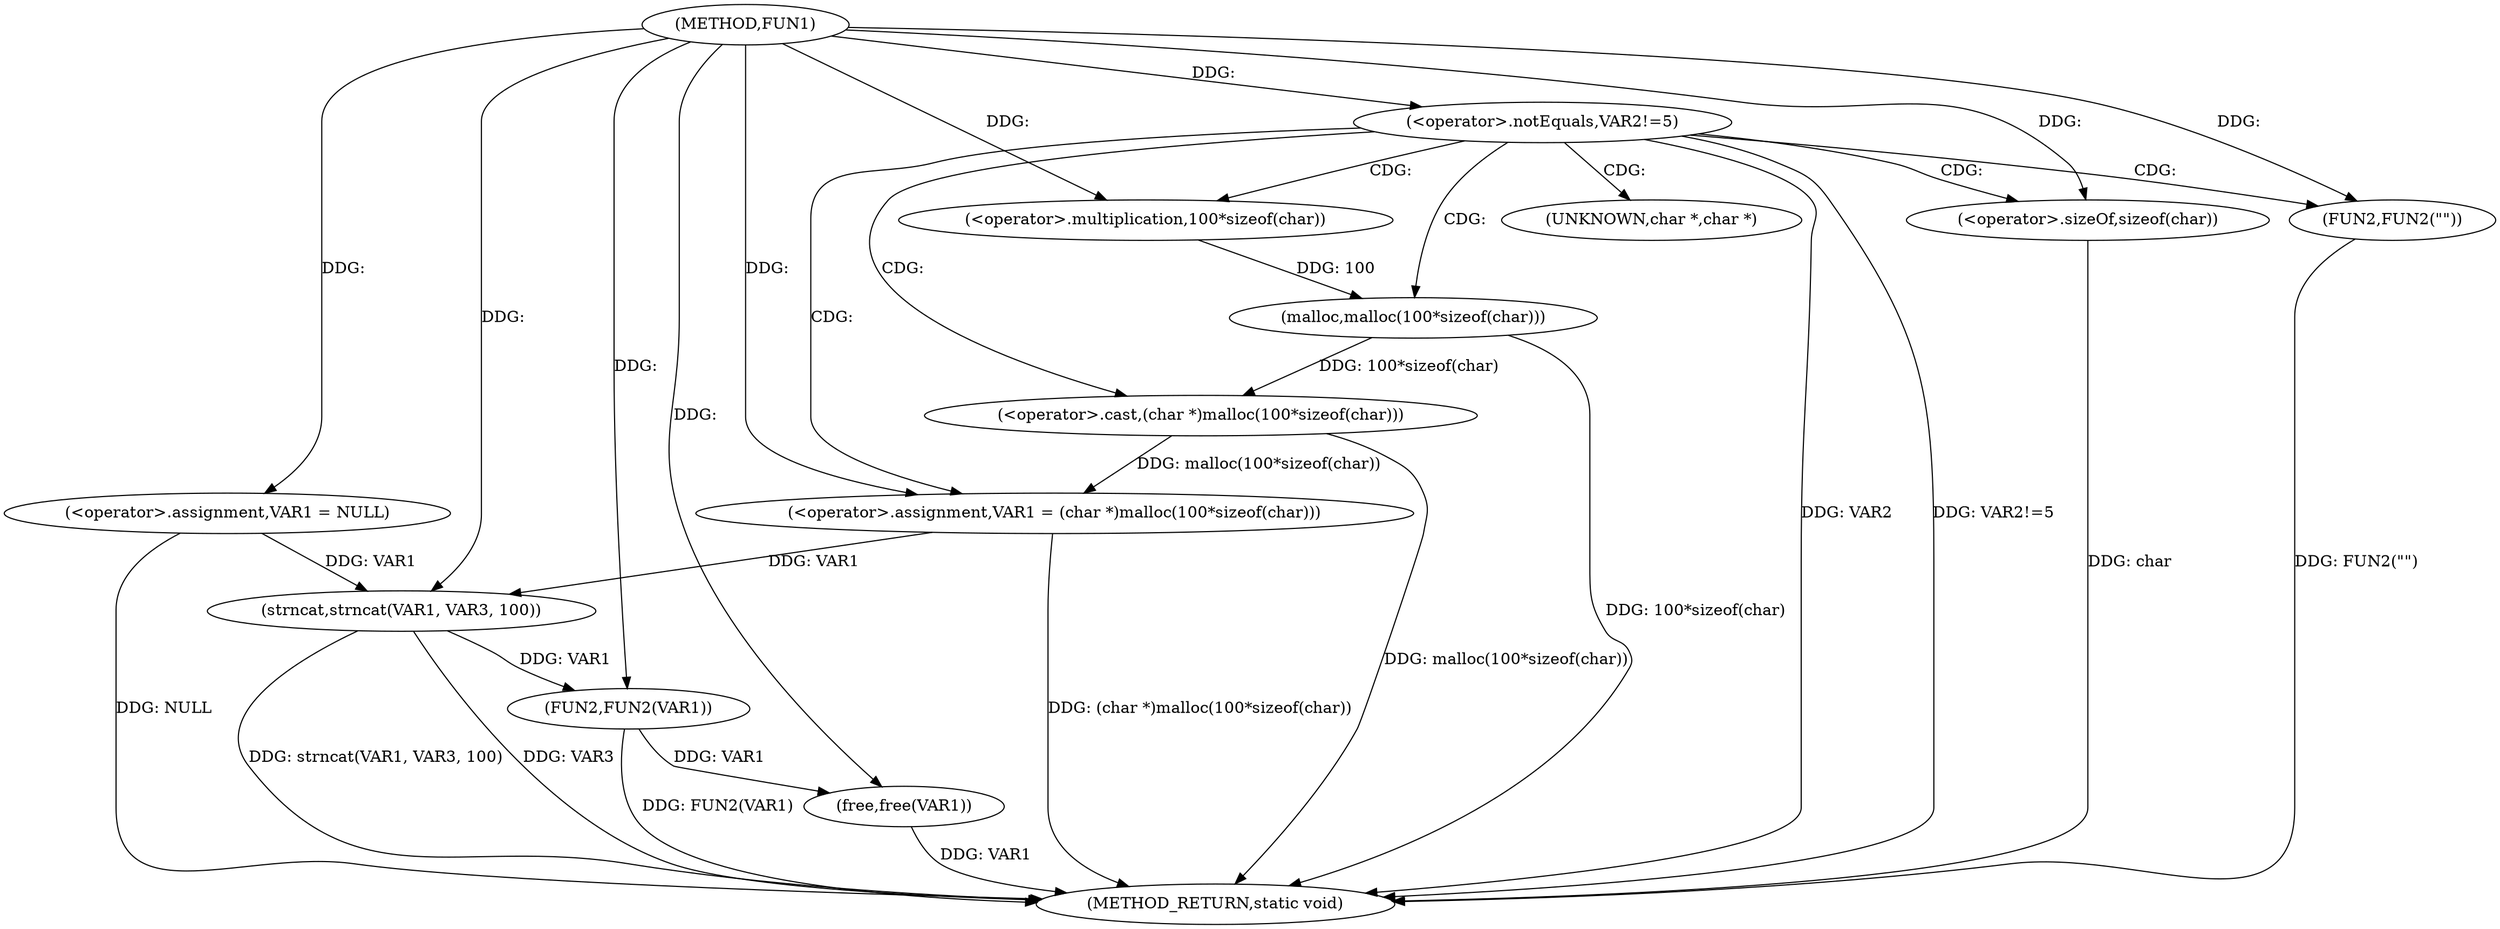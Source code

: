 digraph FUN1 {  
"1000100" [label = "(METHOD,FUN1)" ]
"1000134" [label = "(METHOD_RETURN,static void)" ]
"1000103" [label = "(<operator>.assignment,VAR1 = NULL)" ]
"1000107" [label = "(<operator>.notEquals,VAR2!=5)" ]
"1000111" [label = "(FUN2,FUN2(\"\"))" ]
"1000115" [label = "(<operator>.assignment,VAR1 = (char *)malloc(100*sizeof(char)))" ]
"1000117" [label = "(<operator>.cast,(char *)malloc(100*sizeof(char)))" ]
"1000119" [label = "(malloc,malloc(100*sizeof(char)))" ]
"1000120" [label = "(<operator>.multiplication,100*sizeof(char))" ]
"1000122" [label = "(<operator>.sizeOf,sizeof(char))" ]
"1000126" [label = "(strncat,strncat(VAR1, VAR3, 100))" ]
"1000130" [label = "(FUN2,FUN2(VAR1))" ]
"1000132" [label = "(free,free(VAR1))" ]
"1000118" [label = "(UNKNOWN,char *,char *)" ]
  "1000115" -> "1000134"  [ label = "DDG: (char *)malloc(100*sizeof(char))"] 
  "1000107" -> "1000134"  [ label = "DDG: VAR2"] 
  "1000107" -> "1000134"  [ label = "DDG: VAR2!=5"] 
  "1000103" -> "1000134"  [ label = "DDG: NULL"] 
  "1000132" -> "1000134"  [ label = "DDG: VAR1"] 
  "1000119" -> "1000134"  [ label = "DDG: 100*sizeof(char)"] 
  "1000126" -> "1000134"  [ label = "DDG: VAR3"] 
  "1000117" -> "1000134"  [ label = "DDG: malloc(100*sizeof(char))"] 
  "1000111" -> "1000134"  [ label = "DDG: FUN2(\"\")"] 
  "1000130" -> "1000134"  [ label = "DDG: FUN2(VAR1)"] 
  "1000126" -> "1000134"  [ label = "DDG: strncat(VAR1, VAR3, 100)"] 
  "1000122" -> "1000134"  [ label = "DDG: char"] 
  "1000100" -> "1000103"  [ label = "DDG: "] 
  "1000100" -> "1000107"  [ label = "DDG: "] 
  "1000100" -> "1000111"  [ label = "DDG: "] 
  "1000117" -> "1000115"  [ label = "DDG: malloc(100*sizeof(char))"] 
  "1000100" -> "1000115"  [ label = "DDG: "] 
  "1000119" -> "1000117"  [ label = "DDG: 100*sizeof(char)"] 
  "1000120" -> "1000119"  [ label = "DDG: 100"] 
  "1000100" -> "1000120"  [ label = "DDG: "] 
  "1000100" -> "1000122"  [ label = "DDG: "] 
  "1000103" -> "1000126"  [ label = "DDG: VAR1"] 
  "1000115" -> "1000126"  [ label = "DDG: VAR1"] 
  "1000100" -> "1000126"  [ label = "DDG: "] 
  "1000126" -> "1000130"  [ label = "DDG: VAR1"] 
  "1000100" -> "1000130"  [ label = "DDG: "] 
  "1000130" -> "1000132"  [ label = "DDG: VAR1"] 
  "1000100" -> "1000132"  [ label = "DDG: "] 
  "1000107" -> "1000115"  [ label = "CDG: "] 
  "1000107" -> "1000120"  [ label = "CDG: "] 
  "1000107" -> "1000117"  [ label = "CDG: "] 
  "1000107" -> "1000118"  [ label = "CDG: "] 
  "1000107" -> "1000119"  [ label = "CDG: "] 
  "1000107" -> "1000111"  [ label = "CDG: "] 
  "1000107" -> "1000122"  [ label = "CDG: "] 
}
